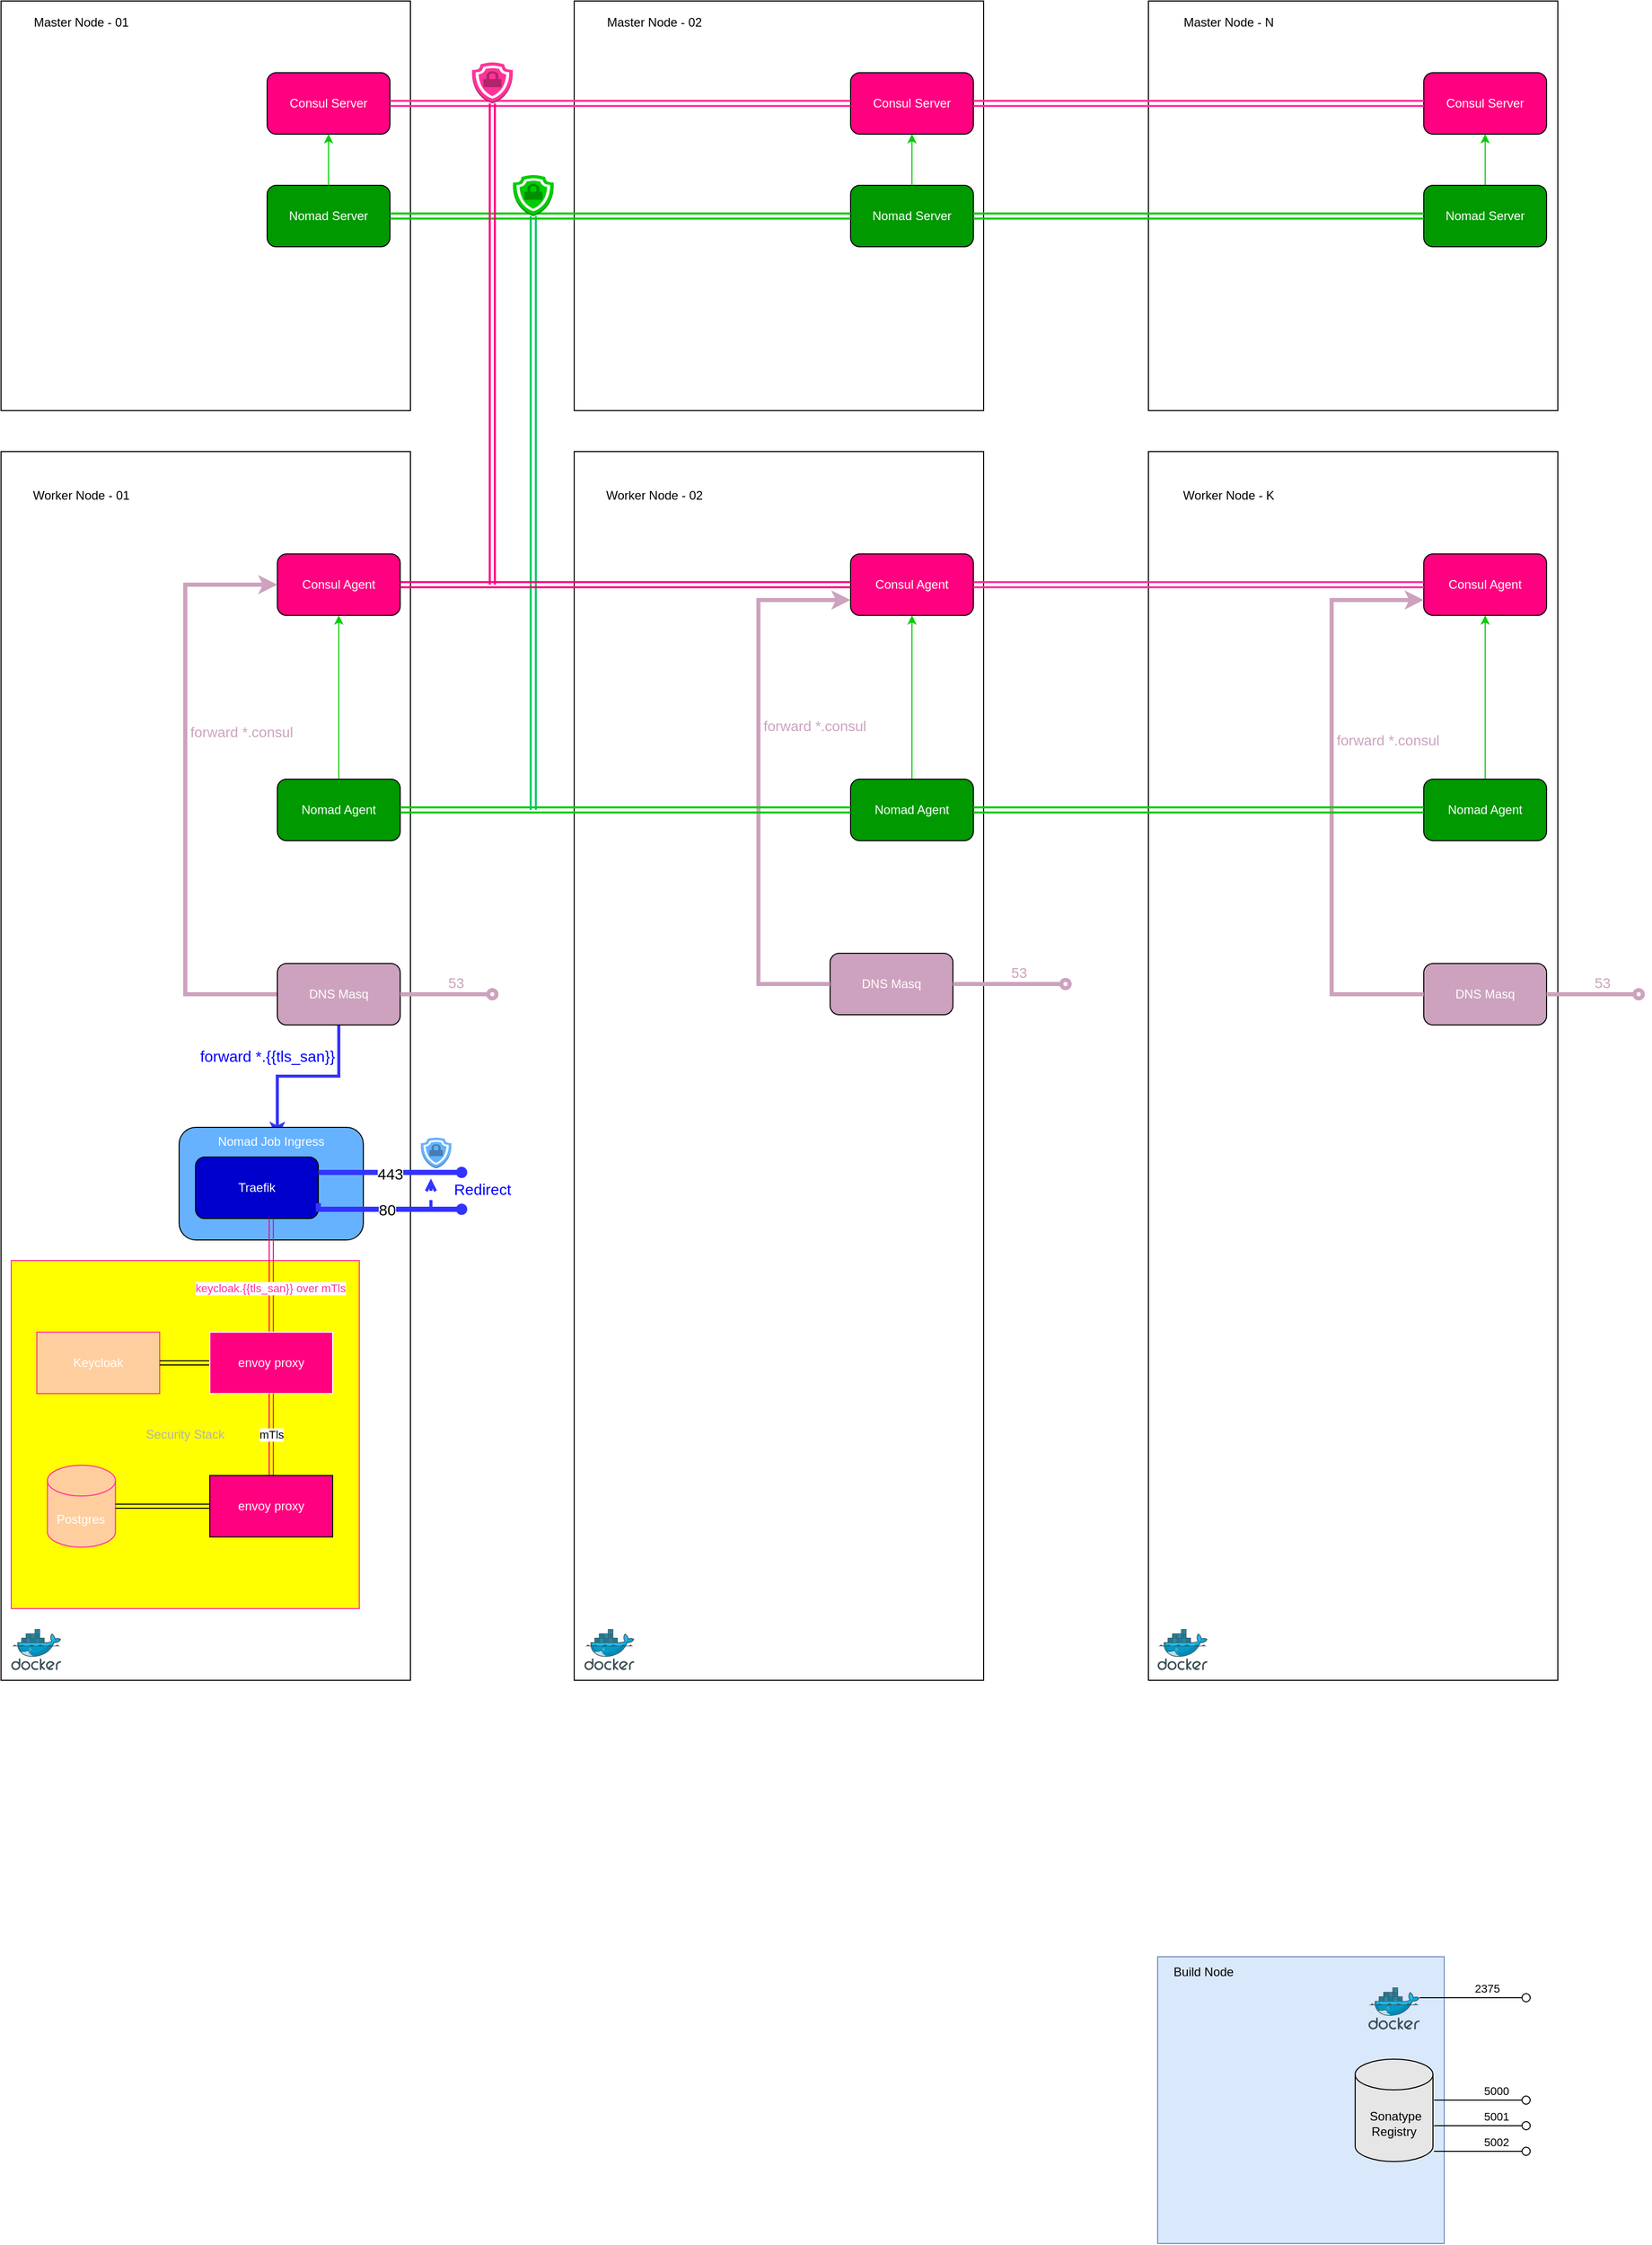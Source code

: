 <mxfile version="20.5.3" type="embed"><diagram id="6FrJkTGqepBg1Tuwh8yL" name="Seite-1"><mxGraphModel dx="869" dy="883" grid="1" gridSize="10" guides="1" tooltips="1" connect="1" arrows="1" fold="1" page="1" pageScale="1" pageWidth="827" pageHeight="1169" math="0" shadow="0"><root><mxCell id="0"/><mxCell id="1" parent="0"/><mxCell id="Fz0lCOCFPgg_8n7OzY3J-45" value="" style="group;labelBackgroundColor=none;fillColor=#66B2FF;" parent="1" vertex="1" connectable="0"><mxGeometry x="40" y="480" width="400" height="1130" as="geometry"/></mxCell><mxCell id="Fz0lCOCFPgg_8n7OzY3J-46" value="" style="whiteSpace=wrap;html=1;" parent="Fz0lCOCFPgg_8n7OzY3J-45" vertex="1"><mxGeometry width="400" height="1200" as="geometry"/></mxCell><mxCell id="Fz0lCOCFPgg_8n7OzY3J-47" value="Worker Node - 01" style="text;html=1;strokeColor=none;fillColor=none;align=center;verticalAlign=middle;whiteSpace=wrap;rounded=0;" parent="Fz0lCOCFPgg_8n7OzY3J-45" vertex="1"><mxGeometry width="157.143" height="85.714" as="geometry"/></mxCell><mxCell id="Fz0lCOCFPgg_8n7OzY3J-77" value="Consul Agent" style="rounded=1;whiteSpace=wrap;html=1;labelBackgroundColor=none;fontColor=#FFFFFF;fillColor=#FF0080;" parent="Fz0lCOCFPgg_8n7OzY3J-45" vertex="1"><mxGeometry x="270" y="100" width="120" height="60" as="geometry"/></mxCell><mxCell id="Fz0lCOCFPgg_8n7OzY3J-132" style="edgeStyle=orthogonalEdgeStyle;rounded=0;orthogonalLoop=1;jettySize=auto;html=1;exitX=0.5;exitY=0;exitDx=0;exitDy=0;strokeColor=#00CC00;fontColor=#00CC00;" parent="Fz0lCOCFPgg_8n7OzY3J-45" source="Fz0lCOCFPgg_8n7OzY3J-88" target="Fz0lCOCFPgg_8n7OzY3J-77" edge="1"><mxGeometry relative="1" as="geometry"/></mxCell><mxCell id="Fz0lCOCFPgg_8n7OzY3J-88" value="Nomad Agent" style="rounded=1;whiteSpace=wrap;html=1;labelBackgroundColor=none;fontColor=#FFFFFF;fillColor=#009900;" parent="Fz0lCOCFPgg_8n7OzY3J-45" vertex="1"><mxGeometry x="270" y="320" width="120" height="60" as="geometry"/></mxCell><mxCell id="Fz0lCOCFPgg_8n7OzY3J-195" style="edgeStyle=orthogonalEdgeStyle;rounded=0;orthogonalLoop=1;jettySize=auto;html=1;labelBackgroundColor=default;strokeColor=#CDA2BE;strokeWidth=4;fontColor=#CDA2BE;exitX=0;exitY=0.5;exitDx=0;exitDy=0;" parent="Fz0lCOCFPgg_8n7OzY3J-45" source="Fz0lCOCFPgg_8n7OzY3J-167" target="Fz0lCOCFPgg_8n7OzY3J-77" edge="1"><mxGeometry relative="1" as="geometry"><Array as="points"><mxPoint x="180" y="530"/><mxPoint x="180" y="130"/></Array></mxGeometry></mxCell><mxCell id="Fz0lCOCFPgg_8n7OzY3J-196" value="forward *.consul" style="edgeLabel;html=1;align=left;verticalAlign=middle;resizable=0;points=[];fontColor=#CDA2BE;horizontal=1;fontSize=14;" parent="Fz0lCOCFPgg_8n7OzY3J-195" vertex="1" connectable="0"><mxGeometry x="0.049" y="-3" relative="1" as="geometry"><mxPoint y="-42" as="offset"/></mxGeometry></mxCell><mxCell id="7Ig-ETmSCfWgnpEkbWxV-57" value="forward *.{{tls_san}}" style="edgeStyle=orthogonalEdgeStyle;rounded=0;orthogonalLoop=1;jettySize=auto;html=1;entryX=0.533;entryY=0.091;entryDx=0;entryDy=0;entryPerimeter=0;strokeColor=#3333FF;strokeWidth=3;fontSize=15;fontColor=#0000FF;startArrow=none;startFill=0;endArrow=classic;endFill=1;" parent="Fz0lCOCFPgg_8n7OzY3J-45" source="Fz0lCOCFPgg_8n7OzY3J-167" target="7Ig-ETmSCfWgnpEkbWxV-23" edge="1"><mxGeometry x="0.295" y="-22" relative="1" as="geometry"><Array as="points"><mxPoint x="330" y="610"/><mxPoint x="270" y="610"/></Array><mxPoint x="12" y="-20" as="offset"/></mxGeometry></mxCell><mxCell id="Fz0lCOCFPgg_8n7OzY3J-167" value="DNS Masq" style="rounded=1;whiteSpace=wrap;html=1;labelBackgroundColor=none;fontColor=#FFFFFF;fillColor=#CDA2BE;" parent="Fz0lCOCFPgg_8n7OzY3J-45" vertex="1"><mxGeometry x="270" y="500" width="120" height="60" as="geometry"/></mxCell><mxCell id="7Ig-ETmSCfWgnpEkbWxV-23" value="Nomad Job Ingress" style="rounded=1;whiteSpace=wrap;html=1;labelBackgroundColor=none;fontColor=#FFFFFF;fillColor=#66B2FF;horizontal=1;verticalAlign=top;" parent="Fz0lCOCFPgg_8n7OzY3J-45" vertex="1"><mxGeometry x="174" y="660" width="180" height="110" as="geometry"/></mxCell><mxCell id="7Ig-ETmSCfWgnpEkbWxV-47" value="Traefik" style="rounded=1;whiteSpace=wrap;html=1;labelBackgroundColor=none;fontColor=#FFFFFF;fillColor=#0000CC;" parent="Fz0lCOCFPgg_8n7OzY3J-45" vertex="1"><mxGeometry x="190" y="689" width="120" height="60" as="geometry"/></mxCell><mxCell id="TCqnnomOGF54uCqdHc-U-24" value="&lt;font color=&quot;#b3b3b3&quot;&gt;Security Stack&lt;/font&gt;" style="whiteSpace=wrap;html=1;aspect=fixed;strokeColor=#FF3399;fontColor=#FF0080;fillColor=#FFFF00;" parent="Fz0lCOCFPgg_8n7OzY3J-45" vertex="1"><mxGeometry x="10" y="790" width="340" height="340" as="geometry"/></mxCell><mxCell id="TCqnnomOGF54uCqdHc-U-25" value="&lt;font color=&quot;#ffffff&quot;&gt;Postgres&lt;/font&gt;" style="shape=cylinder3;whiteSpace=wrap;html=1;boundedLbl=1;backgroundOutline=1;size=15;strokeColor=#FF3399;fontColor=#FF0080;fillColor=#FFCE9F;" parent="Fz0lCOCFPgg_8n7OzY3J-45" vertex="1"><mxGeometry x="45.36" y="990" width="66.43" height="80" as="geometry"/></mxCell><mxCell id="TCqnnomOGF54uCqdHc-U-26" value="&lt;font color=&quot;#ffffff&quot;&gt;Keycloak&lt;/font&gt;" style="rounded=0;whiteSpace=wrap;html=1;strokeColor=#FF3399;fontColor=#FF0080;fillColor=#FFCE9F;" parent="Fz0lCOCFPgg_8n7OzY3J-45" vertex="1"><mxGeometry x="35.0" y="860" width="120" height="60" as="geometry"/></mxCell><mxCell id="OYDaS1XXCDEgUgKkVrOR-8" style="edgeStyle=orthogonalEdgeStyle;shape=link;rounded=0;orthogonalLoop=1;jettySize=auto;html=1;" parent="Fz0lCOCFPgg_8n7OzY3J-45" source="OYDaS1XXCDEgUgKkVrOR-2" target="TCqnnomOGF54uCqdHc-U-26" edge="1"><mxGeometry relative="1" as="geometry"/></mxCell><mxCell id="OYDaS1XXCDEgUgKkVrOR-9" style="edgeStyle=orthogonalEdgeStyle;shape=link;rounded=0;orthogonalLoop=1;jettySize=auto;html=1;entryX=0.617;entryY=1;entryDx=0;entryDy=0;entryPerimeter=0;strokeColor=#FF0080;fontColor=#FFFFFF;" parent="Fz0lCOCFPgg_8n7OzY3J-45" source="OYDaS1XXCDEgUgKkVrOR-2" target="7Ig-ETmSCfWgnpEkbWxV-47" edge="1"><mxGeometry relative="1" as="geometry"/></mxCell><mxCell id="OYDaS1XXCDEgUgKkVrOR-10" value="&lt;font color=&quot;#ff3399&quot;&gt;keycloak.{{tls_san}} over mTls&lt;/font&gt;" style="edgeLabel;html=1;align=center;verticalAlign=middle;resizable=0;points=[];fontColor=#FFFFFF;" parent="OYDaS1XXCDEgUgKkVrOR-9" vertex="1" connectable="0"><mxGeometry x="-0.225" y="1" relative="1" as="geometry"><mxPoint as="offset"/></mxGeometry></mxCell><mxCell id="OYDaS1XXCDEgUgKkVrOR-2" value="&lt;font color=&quot;#ffffff&quot;&gt;envoy proxy&lt;/font&gt;" style="rounded=0;whiteSpace=wrap;html=1;fillColor=#FF0080;strokeColor=#FFFFFF;" parent="Fz0lCOCFPgg_8n7OzY3J-45" vertex="1"><mxGeometry x="204" y="860" width="120" height="60" as="geometry"/></mxCell><mxCell id="OYDaS1XXCDEgUgKkVrOR-5" style="edgeStyle=orthogonalEdgeStyle;rounded=0;orthogonalLoop=1;jettySize=auto;html=1;shape=link;" parent="Fz0lCOCFPgg_8n7OzY3J-45" source="OYDaS1XXCDEgUgKkVrOR-3" target="TCqnnomOGF54uCqdHc-U-25" edge="1"><mxGeometry relative="1" as="geometry"/></mxCell><mxCell id="OYDaS1XXCDEgUgKkVrOR-7" value="mTls" style="edgeStyle=orthogonalEdgeStyle;shape=link;rounded=0;orthogonalLoop=1;jettySize=auto;html=1;strokeColor=#FF0080;" parent="Fz0lCOCFPgg_8n7OzY3J-45" source="OYDaS1XXCDEgUgKkVrOR-3" target="OYDaS1XXCDEgUgKkVrOR-2" edge="1"><mxGeometry relative="1" as="geometry"/></mxCell><mxCell id="OYDaS1XXCDEgUgKkVrOR-3" value="&lt;font color=&quot;#ffffff&quot;&gt;envoy proxy&lt;br&gt;&lt;/font&gt;" style="rounded=0;whiteSpace=wrap;html=1;fillColor=#FF0080;" parent="Fz0lCOCFPgg_8n7OzY3J-45" vertex="1"><mxGeometry x="204" y="1000" width="120" height="60" as="geometry"/></mxCell><mxCell id="Fz0lCOCFPgg_8n7OzY3J-48" value="" style="group" parent="1" vertex="1" connectable="0"><mxGeometry x="600" y="40" width="400" height="430" as="geometry"/></mxCell><mxCell id="Fz0lCOCFPgg_8n7OzY3J-49" value="" style="whiteSpace=wrap;html=1;aspect=fixed;" parent="Fz0lCOCFPgg_8n7OzY3J-48" vertex="1"><mxGeometry width="400" height="400" as="geometry"/></mxCell><mxCell id="Fz0lCOCFPgg_8n7OzY3J-50" value="Master Node - 02" style="text;html=1;strokeColor=none;fillColor=none;align=center;verticalAlign=middle;whiteSpace=wrap;rounded=0;" parent="Fz0lCOCFPgg_8n7OzY3J-48" vertex="1"><mxGeometry width="157.143" height="42.857" as="geometry"/></mxCell><mxCell id="Fz0lCOCFPgg_8n7OzY3J-67" value="Consul Server" style="rounded=1;whiteSpace=wrap;html=1;labelBackgroundColor=none;fontColor=#FFFFFF;fillColor=#FF0080;" parent="Fz0lCOCFPgg_8n7OzY3J-48" vertex="1"><mxGeometry x="270" y="70" width="120" height="60" as="geometry"/></mxCell><mxCell id="Fz0lCOCFPgg_8n7OzY3J-86" value="Nomad Server" style="rounded=1;whiteSpace=wrap;html=1;labelBackgroundColor=none;fontColor=#FFFFFF;fillColor=#009900;" parent="Fz0lCOCFPgg_8n7OzY3J-48" vertex="1"><mxGeometry x="270" y="180" width="120" height="60" as="geometry"/></mxCell><mxCell id="Fz0lCOCFPgg_8n7OzY3J-123" style="edgeStyle=orthogonalEdgeStyle;rounded=0;orthogonalLoop=1;jettySize=auto;html=1;exitX=0.5;exitY=0;exitDx=0;exitDy=0;fontColor=#FFFFFF;strokeColor=#00CC00;" parent="Fz0lCOCFPgg_8n7OzY3J-48" source="Fz0lCOCFPgg_8n7OzY3J-86" target="Fz0lCOCFPgg_8n7OzY3J-67" edge="1"><mxGeometry relative="1" as="geometry"/></mxCell><mxCell id="Fz0lCOCFPgg_8n7OzY3J-51" value="" style="group" parent="1" vertex="1" connectable="0"><mxGeometry x="1161" y="40" width="400" height="400" as="geometry"/></mxCell><mxCell id="Fz0lCOCFPgg_8n7OzY3J-52" value="" style="whiteSpace=wrap;html=1;aspect=fixed;" parent="Fz0lCOCFPgg_8n7OzY3J-51" vertex="1"><mxGeometry width="400" height="400" as="geometry"/></mxCell><mxCell id="Fz0lCOCFPgg_8n7OzY3J-53" value="Master Node - N" style="text;html=1;strokeColor=none;fillColor=none;align=center;verticalAlign=middle;whiteSpace=wrap;rounded=0;" parent="Fz0lCOCFPgg_8n7OzY3J-51" vertex="1"><mxGeometry width="157.143" height="42.857" as="geometry"/></mxCell><mxCell id="Fz0lCOCFPgg_8n7OzY3J-68" value="Consul Server" style="rounded=1;whiteSpace=wrap;html=1;labelBackgroundColor=none;fontColor=#FFFFFF;fillColor=#FF0080;" parent="Fz0lCOCFPgg_8n7OzY3J-51" vertex="1"><mxGeometry x="269" y="70" width="120" height="60" as="geometry"/></mxCell><mxCell id="Fz0lCOCFPgg_8n7OzY3J-124" style="edgeStyle=orthogonalEdgeStyle;rounded=0;orthogonalLoop=1;jettySize=auto;html=1;exitX=0.5;exitY=0;exitDx=0;exitDy=0;fontColor=#FFFFFF;strokeColor=#00CC00;" parent="Fz0lCOCFPgg_8n7OzY3J-51" source="Fz0lCOCFPgg_8n7OzY3J-87" target="Fz0lCOCFPgg_8n7OzY3J-68" edge="1"><mxGeometry relative="1" as="geometry"/></mxCell><mxCell id="Fz0lCOCFPgg_8n7OzY3J-87" value="Nomad Server" style="rounded=1;whiteSpace=wrap;html=1;labelBackgroundColor=none;fontColor=#FFFFFF;fillColor=#009900;" parent="Fz0lCOCFPgg_8n7OzY3J-51" vertex="1"><mxGeometry x="269" y="180" width="120" height="60" as="geometry"/></mxCell><mxCell id="Fz0lCOCFPgg_8n7OzY3J-54" value="" style="group" parent="1" vertex="1" connectable="0"><mxGeometry x="600" y="480" width="400" height="870" as="geometry"/></mxCell><mxCell id="Fz0lCOCFPgg_8n7OzY3J-55" value="" style="whiteSpace=wrap;html=1;" parent="Fz0lCOCFPgg_8n7OzY3J-54" vertex="1"><mxGeometry width="400" height="1200" as="geometry"/></mxCell><mxCell id="Fz0lCOCFPgg_8n7OzY3J-56" value="Worker Node - 02" style="text;html=1;strokeColor=none;fillColor=none;align=center;verticalAlign=middle;whiteSpace=wrap;rounded=0;" parent="Fz0lCOCFPgg_8n7OzY3J-54" vertex="1"><mxGeometry width="157.143" height="85.714" as="geometry"/></mxCell><mxCell id="Fz0lCOCFPgg_8n7OzY3J-84" value="Consul Agent" style="rounded=1;whiteSpace=wrap;html=1;labelBackgroundColor=none;fontColor=#FFFFFF;fillColor=#FF0080;" parent="Fz0lCOCFPgg_8n7OzY3J-54" vertex="1"><mxGeometry x="270" y="100" width="120" height="60" as="geometry"/></mxCell><mxCell id="Fz0lCOCFPgg_8n7OzY3J-133" style="edgeStyle=orthogonalEdgeStyle;rounded=0;orthogonalLoop=1;jettySize=auto;html=1;exitX=0.5;exitY=0;exitDx=0;exitDy=0;strokeColor=#00CC00;fontColor=#00CC00;" parent="Fz0lCOCFPgg_8n7OzY3J-54" source="Fz0lCOCFPgg_8n7OzY3J-101" target="Fz0lCOCFPgg_8n7OzY3J-84" edge="1"><mxGeometry relative="1" as="geometry"/></mxCell><mxCell id="Fz0lCOCFPgg_8n7OzY3J-101" value="Nomad Agent" style="rounded=1;whiteSpace=wrap;html=1;labelBackgroundColor=none;fontColor=#FFFFFF;fillColor=#009900;" parent="Fz0lCOCFPgg_8n7OzY3J-54" vertex="1"><mxGeometry x="270" y="320" width="120" height="60" as="geometry"/></mxCell><mxCell id="Fz0lCOCFPgg_8n7OzY3J-176" value="DNS Masq" style="rounded=1;whiteSpace=wrap;html=1;labelBackgroundColor=none;fontColor=#FFFFFF;fillColor=#CDA2BE;" parent="Fz0lCOCFPgg_8n7OzY3J-54" vertex="1"><mxGeometry x="250" y="490" width="120" height="60" as="geometry"/></mxCell><mxCell id="Fz0lCOCFPgg_8n7OzY3J-197" style="edgeStyle=orthogonalEdgeStyle;rounded=0;orthogonalLoop=1;jettySize=auto;html=1;entryX=0;entryY=0.75;entryDx=0;entryDy=0;labelBackgroundColor=default;strokeColor=#CDA2BE;strokeWidth=4;fontColor=#CDA2BE;exitX=0;exitY=0.5;exitDx=0;exitDy=0;" parent="Fz0lCOCFPgg_8n7OzY3J-54" source="Fz0lCOCFPgg_8n7OzY3J-176" target="Fz0lCOCFPgg_8n7OzY3J-84" edge="1"><mxGeometry relative="1" as="geometry"><mxPoint x="270" y="580.074" as="sourcePoint"/><mxPoint x="270" y="179.92" as="targetPoint"/><Array as="points"><mxPoint x="180" y="520"/><mxPoint x="180" y="145"/></Array></mxGeometry></mxCell><mxCell id="Fz0lCOCFPgg_8n7OzY3J-198" value="forward *.consul" style="edgeLabel;html=1;align=left;verticalAlign=middle;resizable=0;points=[];fontColor=#CDA2BE;horizontal=1;fontSize=14;" parent="Fz0lCOCFPgg_8n7OzY3J-197" vertex="1" connectable="0"><mxGeometry x="0.049" y="-3" relative="1" as="geometry"><mxPoint y="-42" as="offset"/></mxGeometry></mxCell><mxCell id="Fz0lCOCFPgg_8n7OzY3J-57" value="" style="group;fontSize=14;fontColor=#CDA2BE;" parent="1" vertex="1" connectable="0"><mxGeometry x="1161" y="480" width="400" height="880" as="geometry"/></mxCell><mxCell id="Fz0lCOCFPgg_8n7OzY3J-58" value="" style="whiteSpace=wrap;html=1;" parent="Fz0lCOCFPgg_8n7OzY3J-57" vertex="1"><mxGeometry width="400" height="1200" as="geometry"/></mxCell><mxCell id="Fz0lCOCFPgg_8n7OzY3J-59" value="Worker Node - K" style="text;html=1;strokeColor=none;fillColor=none;align=center;verticalAlign=middle;whiteSpace=wrap;rounded=0;" parent="Fz0lCOCFPgg_8n7OzY3J-57" vertex="1"><mxGeometry width="157.143" height="85.714" as="geometry"/></mxCell><mxCell id="Fz0lCOCFPgg_8n7OzY3J-83" value="Consul Agent" style="rounded=1;whiteSpace=wrap;html=1;labelBackgroundColor=none;fontColor=#FFFFFF;fillColor=#FF0080;" parent="Fz0lCOCFPgg_8n7OzY3J-57" vertex="1"><mxGeometry x="269" y="100" width="120" height="60" as="geometry"/></mxCell><mxCell id="Fz0lCOCFPgg_8n7OzY3J-134" style="edgeStyle=orthogonalEdgeStyle;rounded=0;orthogonalLoop=1;jettySize=auto;html=1;exitX=0.5;exitY=0;exitDx=0;exitDy=0;strokeColor=#00CC00;fontColor=#00CC00;" parent="Fz0lCOCFPgg_8n7OzY3J-57" source="Fz0lCOCFPgg_8n7OzY3J-102" target="Fz0lCOCFPgg_8n7OzY3J-83" edge="1"><mxGeometry relative="1" as="geometry"/></mxCell><mxCell id="Fz0lCOCFPgg_8n7OzY3J-102" value="Nomad Agent" style="rounded=1;whiteSpace=wrap;html=1;labelBackgroundColor=none;fontColor=#FFFFFF;fillColor=#009900;" parent="Fz0lCOCFPgg_8n7OzY3J-57" vertex="1"><mxGeometry x="269" y="320" width="120" height="60" as="geometry"/></mxCell><mxCell id="Fz0lCOCFPgg_8n7OzY3J-177" value="DNS Masq" style="rounded=1;whiteSpace=wrap;html=1;labelBackgroundColor=none;fontColor=#FFFFFF;fillColor=#CDA2BE;" parent="Fz0lCOCFPgg_8n7OzY3J-57" vertex="1"><mxGeometry x="269" y="500" width="120" height="60" as="geometry"/></mxCell><mxCell id="Fz0lCOCFPgg_8n7OzY3J-199" style="edgeStyle=orthogonalEdgeStyle;rounded=0;orthogonalLoop=1;jettySize=auto;html=1;labelBackgroundColor=default;strokeColor=#CDA2BE;strokeWidth=4;fontColor=#CDA2BE;entryX=0;entryY=0.75;entryDx=0;entryDy=0;" parent="Fz0lCOCFPgg_8n7OzY3J-57" target="Fz0lCOCFPgg_8n7OzY3J-83" edge="1"><mxGeometry relative="1" as="geometry"><mxPoint x="269" y="530" as="sourcePoint"/><mxPoint x="269" y="160.107" as="targetPoint"/><Array as="points"><mxPoint x="269" y="530"/><mxPoint x="179" y="530"/><mxPoint x="179" y="145"/></Array></mxGeometry></mxCell><mxCell id="Fz0lCOCFPgg_8n7OzY3J-200" value="forward *.consul" style="edgeLabel;html=1;align=left;verticalAlign=middle;resizable=0;points=[];fontColor=#CDA2BE;horizontal=1;fontSize=14;" parent="Fz0lCOCFPgg_8n7OzY3J-199" vertex="1" connectable="0"><mxGeometry x="0.049" y="-3" relative="1" as="geometry"><mxPoint y="-42" as="offset"/></mxGeometry></mxCell><mxCell id="Fz0lCOCFPgg_8n7OzY3J-138" style="edgeStyle=orthogonalEdgeStyle;shape=link;rounded=0;orthogonalLoop=1;jettySize=auto;html=1;strokeColor=#FF3399;strokeWidth=2;fontColor=#00CC00;" parent="1" source="Fz0lCOCFPgg_8n7OzY3J-67" target="Fz0lCOCFPgg_8n7OzY3J-68" edge="1"><mxGeometry relative="1" as="geometry"/></mxCell><mxCell id="Fz0lCOCFPgg_8n7OzY3J-140" style="edgeStyle=orthogonalEdgeStyle;shape=link;rounded=0;orthogonalLoop=1;jettySize=auto;html=1;strokeColor=#FF3399;strokeWidth=2;fontColor=#00CC00;" parent="1" source="Fz0lCOCFPgg_8n7OzY3J-84" target="Fz0lCOCFPgg_8n7OzY3J-83" edge="1"><mxGeometry relative="1" as="geometry"/></mxCell><mxCell id="Fz0lCOCFPgg_8n7OzY3J-141" style="edgeStyle=orthogonalEdgeStyle;shape=link;rounded=0;orthogonalLoop=1;jettySize=auto;html=1;strokeColor=#00CC00;strokeWidth=2;fontColor=#00CC00;" parent="1" source="Fz0lCOCFPgg_8n7OzY3J-88" target="Fz0lCOCFPgg_8n7OzY3J-101" edge="1"><mxGeometry relative="1" as="geometry"/></mxCell><mxCell id="Fz0lCOCFPgg_8n7OzY3J-142" style="edgeStyle=orthogonalEdgeStyle;shape=link;rounded=0;orthogonalLoop=1;jettySize=auto;html=1;strokeColor=#00CC00;strokeWidth=2;fontColor=#00CC00;" parent="1" source="Fz0lCOCFPgg_8n7OzY3J-101" target="Fz0lCOCFPgg_8n7OzY3J-102" edge="1"><mxGeometry relative="1" as="geometry"/></mxCell><mxCell id="Fz0lCOCFPgg_8n7OzY3J-144" style="edgeStyle=orthogonalEdgeStyle;shape=link;rounded=0;orthogonalLoop=1;jettySize=auto;html=1;strokeColor=#00CC00;strokeWidth=2;fontColor=#00CC00;" parent="1" source="Fz0lCOCFPgg_8n7OzY3J-86" target="Fz0lCOCFPgg_8n7OzY3J-87" edge="1"><mxGeometry relative="1" as="geometry"/></mxCell><mxCell id="x0Fxw4ORqw18cPwXKs9--3" value="" style="whiteSpace=wrap;html=1;aspect=fixed;" parent="1" vertex="1"><mxGeometry x="40" y="40" width="400" height="400" as="geometry"/></mxCell><mxCell id="x0Fxw4ORqw18cPwXKs9--9" value="Master Node - 01" style="text;html=1;strokeColor=none;fillColor=none;align=center;verticalAlign=middle;whiteSpace=wrap;rounded=0;" parent="1" vertex="1"><mxGeometry x="40" y="40" width="157.143" height="42.857" as="geometry"/></mxCell><mxCell id="Fz0lCOCFPgg_8n7OzY3J-66" value="Consul Server" style="rounded=1;whiteSpace=wrap;html=1;labelBackgroundColor=none;fontColor=#FFFFFF;fillColor=#FF0080;" parent="1" vertex="1"><mxGeometry x="300" y="110" width="120" height="60" as="geometry"/></mxCell><mxCell id="Fz0lCOCFPgg_8n7OzY3J-85" value="Nomad Server" style="rounded=1;whiteSpace=wrap;html=1;labelBackgroundColor=none;fontColor=#FFFFFF;fillColor=#009900;" parent="1" vertex="1"><mxGeometry x="300" y="220" width="120" height="60" as="geometry"/></mxCell><mxCell id="Fz0lCOCFPgg_8n7OzY3J-122" style="edgeStyle=orthogonalEdgeStyle;rounded=0;orthogonalLoop=1;jettySize=auto;html=1;fontColor=#FFFFFF;strokeColor=#00CC00;" parent="1" source="Fz0lCOCFPgg_8n7OzY3J-85" target="Fz0lCOCFPgg_8n7OzY3J-66" edge="1"><mxGeometry relative="1" as="geometry"/></mxCell><mxCell id="Fz0lCOCFPgg_8n7OzY3J-148" value="" style="endArrow=classic;startArrow=classic;html=1;rounded=0;strokeColor=#00CC66;strokeWidth=2;fontColor=#00CC00;shape=link;" parent="1" edge="1"><mxGeometry width="50" height="50" relative="1" as="geometry"><mxPoint x="560" y="830" as="sourcePoint"/><mxPoint x="560" y="250" as="targetPoint"/></mxGeometry></mxCell><mxCell id="Fz0lCOCFPgg_8n7OzY3J-137" style="edgeStyle=orthogonalEdgeStyle;rounded=0;orthogonalLoop=1;jettySize=auto;html=1;strokeColor=#FF3399;fontColor=#00CC00;strokeWidth=2;shape=link;" parent="1" source="Fz0lCOCFPgg_8n7OzY3J-66" target="Fz0lCOCFPgg_8n7OzY3J-67" edge="1"><mxGeometry relative="1" as="geometry"/></mxCell><mxCell id="Fz0lCOCFPgg_8n7OzY3J-143" style="edgeStyle=orthogonalEdgeStyle;shape=link;rounded=0;orthogonalLoop=1;jettySize=auto;html=1;strokeColor=#00CC00;strokeWidth=2;fontColor=#00CC00;" parent="1" source="Fz0lCOCFPgg_8n7OzY3J-85" target="Fz0lCOCFPgg_8n7OzY3J-86" edge="1"><mxGeometry relative="1" as="geometry"/></mxCell><mxCell id="Fz0lCOCFPgg_8n7OzY3J-146" style="edgeStyle=orthogonalEdgeStyle;shape=link;rounded=0;orthogonalLoop=1;jettySize=auto;html=1;strokeColor=#FF0080;strokeWidth=2;fontColor=#00CC00;" parent="1" source="Fz0lCOCFPgg_8n7OzY3J-77" target="Fz0lCOCFPgg_8n7OzY3J-84" edge="1"><mxGeometry relative="1" as="geometry"/></mxCell><mxCell id="Fz0lCOCFPgg_8n7OzY3J-147" value="" style="endArrow=classic;startArrow=classic;html=1;rounded=0;strokeColor=#FF0080;strokeWidth=2;fontColor=#00CC00;shape=link;" parent="1" edge="1"><mxGeometry width="50" height="50" relative="1" as="geometry"><mxPoint x="520" y="610" as="sourcePoint"/><mxPoint x="520" y="140" as="targetPoint"/></mxGeometry></mxCell><mxCell id="Fz0lCOCFPgg_8n7OzY3J-201" value="" style="group" parent="1" vertex="1" connectable="0"><mxGeometry x="1170" y="1950" width="360" height="280" as="geometry"/></mxCell><mxCell id="x0Fxw4ORqw18cPwXKs9--8" value="" style="group;fillColor=#E6E6E6;" parent="Fz0lCOCFPgg_8n7OzY3J-201" vertex="1" connectable="0"><mxGeometry width="280" height="280" as="geometry"/></mxCell><mxCell id="x0Fxw4ORqw18cPwXKs9--1" value="" style="whiteSpace=wrap;html=1;aspect=fixed;fillColor=#dae8fc;strokeColor=#6c8ebf;" parent="x0Fxw4ORqw18cPwXKs9--8" vertex="1"><mxGeometry width="280" height="280" as="geometry"/></mxCell><mxCell id="x0Fxw4ORqw18cPwXKs9--7" value="Build Node" style="text;html=1;strokeColor=none;fillColor=none;align=center;verticalAlign=middle;whiteSpace=wrap;rounded=0;" parent="x0Fxw4ORqw18cPwXKs9--8" vertex="1"><mxGeometry width="90" height="30" as="geometry"/></mxCell><mxCell id="Fz0lCOCFPgg_8n7OzY3J-1" value="" style="sketch=0;aspect=fixed;html=1;points=[];align=center;image;fontSize=12;image=img/lib/mscae/Docker.svg;labelPosition=center;verticalLabelPosition=top;verticalAlign=bottom;labelBackgroundColor=none;" parent="x0Fxw4ORqw18cPwXKs9--8" vertex="1"><mxGeometry x="206" y="30" width="50" height="41" as="geometry"/></mxCell><mxCell id="Fz0lCOCFPgg_8n7OzY3J-4" value="&lt;span style=&quot;background-color: initial;&quot;&gt;&amp;nbsp;Sonatype Registry&lt;/span&gt;" style="shape=cylinder3;whiteSpace=wrap;html=1;boundedLbl=1;backgroundOutline=1;size=15;labelBackgroundColor=none;fontColor=none;fillColor=#E6E6E6;" parent="x0Fxw4ORqw18cPwXKs9--8" vertex="1"><mxGeometry x="193" y="100" width="76" height="100" as="geometry"/></mxCell><mxCell id="Fz0lCOCFPgg_8n7OzY3J-6" value="2375" style="html=1;verticalAlign=bottom;labelBackgroundColor=none;endArrow=oval;endFill=0;endSize=8;rounded=0;fontColor=none;align=left;" parent="Fz0lCOCFPgg_8n7OzY3J-201" edge="1"><mxGeometry width="160" relative="1" as="geometry"><mxPoint x="256" y="40" as="sourcePoint"/><mxPoint x="360" y="40" as="targetPoint"/></mxGeometry></mxCell><mxCell id="Fz0lCOCFPgg_8n7OzY3J-7" value="5000" style="html=1;verticalAlign=bottom;labelBackgroundColor=none;endArrow=oval;endFill=0;endSize=8;rounded=0;fontColor=none;align=left;" parent="Fz0lCOCFPgg_8n7OzY3J-201" edge="1"><mxGeometry x="0.048" width="160" relative="1" as="geometry"><mxPoint x="270" y="140" as="sourcePoint"/><mxPoint x="360" y="140" as="targetPoint"/><mxPoint as="offset"/></mxGeometry></mxCell><mxCell id="Fz0lCOCFPgg_8n7OzY3J-8" value="5001" style="html=1;verticalAlign=bottom;labelBackgroundColor=none;endArrow=oval;endFill=0;endSize=8;rounded=0;fontColor=none;align=left;" parent="Fz0lCOCFPgg_8n7OzY3J-201" edge="1"><mxGeometry x="0.048" width="160" relative="1" as="geometry"><mxPoint x="270" y="165" as="sourcePoint"/><mxPoint x="360" y="165" as="targetPoint"/><mxPoint as="offset"/></mxGeometry></mxCell><mxCell id="Fz0lCOCFPgg_8n7OzY3J-10" value="5002" style="html=1;verticalAlign=bottom;labelBackgroundColor=none;endArrow=oval;endFill=0;endSize=8;rounded=0;fontColor=none;align=left;" parent="Fz0lCOCFPgg_8n7OzY3J-201" edge="1"><mxGeometry x="0.048" width="160" relative="1" as="geometry"><mxPoint x="270" y="190" as="sourcePoint"/><mxPoint x="360" y="190" as="targetPoint"/><mxPoint as="offset"/></mxGeometry></mxCell><mxCell id="7Ig-ETmSCfWgnpEkbWxV-3" value="53" style="html=1;verticalAlign=bottom;labelBackgroundColor=none;endArrow=oval;endFill=0;endSize=8;rounded=0;fontColor=#CDA2BE;align=left;strokeColor=#CDA2BE;strokeWidth=4;fontSize=14;exitX=1;exitY=0.5;exitDx=0;exitDy=0;" parent="1" source="Fz0lCOCFPgg_8n7OzY3J-176" edge="1"><mxGeometry width="160" relative="1" as="geometry"><mxPoint x="990" y="920" as="sourcePoint"/><mxPoint x="1080" y="1000" as="targetPoint"/><Array as="points"><mxPoint x="1040" y="1000"/></Array></mxGeometry></mxCell><mxCell id="7Ig-ETmSCfWgnpEkbWxV-4" value="53" style="html=1;verticalAlign=bottom;labelBackgroundColor=none;endArrow=oval;endFill=0;endSize=8;rounded=0;fontColor=#CDA2BE;align=left;strokeColor=#CDA2BE;strokeWidth=4;fontSize=14;exitX=1;exitY=0.5;exitDx=0;exitDy=0;" parent="1" source="Fz0lCOCFPgg_8n7OzY3J-167" edge="1"><mxGeometry width="160" relative="1" as="geometry"><mxPoint x="430" y="1040" as="sourcePoint"/><mxPoint x="520" y="1010" as="targetPoint"/><Array as="points"><mxPoint x="480" y="1010"/></Array></mxGeometry></mxCell><mxCell id="7Ig-ETmSCfWgnpEkbWxV-6" value="53" style="html=1;verticalAlign=bottom;labelBackgroundColor=none;endArrow=oval;endFill=0;endSize=8;rounded=0;fontColor=#CDA2BE;align=left;strokeColor=#CDA2BE;strokeWidth=4;fontSize=14;" parent="1" edge="1"><mxGeometry width="160" relative="1" as="geometry"><mxPoint x="1550" y="1010" as="sourcePoint"/><mxPoint x="1640" y="1010" as="targetPoint"/><Array as="points"/></mxGeometry></mxCell><mxCell id="7Ig-ETmSCfWgnpEkbWxV-49" value="443" style="edgeStyle=orthogonalEdgeStyle;rounded=0;orthogonalLoop=1;jettySize=auto;html=1;fontSize=15;endArrow=oval;endFill=1;strokeWidth=5;strokeColor=#3333FF;exitX=1;exitY=0.25;exitDx=0;exitDy=0;" parent="1" source="7Ig-ETmSCfWgnpEkbWxV-47" edge="1"><mxGeometry relative="1" as="geometry"><mxPoint x="490" y="1184" as="targetPoint"/><mxPoint x="500" y="1140" as="sourcePoint"/></mxGeometry></mxCell><mxCell id="7Ig-ETmSCfWgnpEkbWxV-50" value="80" style="edgeStyle=orthogonalEdgeStyle;rounded=0;orthogonalLoop=1;jettySize=auto;html=1;fontSize=15;endArrow=oval;endFill=1;strokeWidth=5;strokeColor=#3333FF;exitX=1;exitY=0.75;exitDx=0;exitDy=0;" parent="1" source="7Ig-ETmSCfWgnpEkbWxV-47" edge="1"><mxGeometry relative="1" as="geometry"><mxPoint x="490" y="1220" as="targetPoint"/><mxPoint x="290" y="1230" as="sourcePoint"/><Array as="points"><mxPoint x="350" y="1220"/></Array></mxGeometry></mxCell><mxCell id="7Ig-ETmSCfWgnpEkbWxV-51" value="" style="outlineConnect=0;dashed=0;verticalLabelPosition=bottom;verticalAlign=top;align=center;html=1;shape=mxgraph.aws3.ssl_padlock;fillColor=#66B2FF;gradientColor=none;fontSize=15;fontColor=#0000FF;strokeColor=#3333FF;" parent="1" vertex="1"><mxGeometry x="450" y="1150" width="30" height="30" as="geometry"/></mxCell><mxCell id="7Ig-ETmSCfWgnpEkbWxV-54" value="Redirect" style="endArrow=open;dashed=1;html=1;strokeWidth=3;rounded=0;strokeColor=#3333FF;fontSize=15;fontColor=#0000FF;endFill=0;" parent="1" edge="1"><mxGeometry x="0.333" y="-50" width="50" height="50" relative="1" as="geometry"><mxPoint x="460" y="1220" as="sourcePoint"/><mxPoint x="460" y="1190" as="targetPoint"/><mxPoint as="offset"/></mxGeometry></mxCell><mxCell id="TCqnnomOGF54uCqdHc-U-15" value="" style="outlineConnect=0;dashed=0;verticalLabelPosition=bottom;verticalAlign=top;align=center;html=1;shape=mxgraph.aws3.ssl_padlock;fillColor=#FF3399;gradientColor=none;strokeColor=#FF3399;fontColor=#FF0080;" parent="1" vertex="1"><mxGeometry x="500" y="100" width="40" height="40" as="geometry"/></mxCell><mxCell id="TCqnnomOGF54uCqdHc-U-16" value="" style="outlineConnect=0;dashed=0;verticalLabelPosition=bottom;verticalAlign=top;align=center;html=1;shape=mxgraph.aws3.ssl_padlock;fillColor=#00CC00;gradientColor=none;strokeColor=#FF3399;fontColor=#FF0080;" parent="1" vertex="1"><mxGeometry x="540" y="210" width="40" height="40" as="geometry"/></mxCell><mxCell id="Fz0lCOCFPgg_8n7OzY3J-60" value="" style="sketch=0;aspect=fixed;html=1;points=[];align=center;image;fontSize=12;image=img/lib/mscae/Docker.svg;labelPosition=center;verticalLabelPosition=top;verticalAlign=bottom;labelBackgroundColor=none;" parent="1" vertex="1"><mxGeometry x="50" y="1630" width="48.78" height="40" as="geometry"/></mxCell><mxCell id="Fz0lCOCFPgg_8n7OzY3J-61" value="" style="sketch=0;aspect=fixed;html=1;points=[];align=center;image;fontSize=12;image=img/lib/mscae/Docker.svg;labelPosition=center;verticalLabelPosition=top;verticalAlign=bottom;labelBackgroundColor=none;" parent="1" vertex="1"><mxGeometry x="610" y="1630" width="48.78" height="40" as="geometry"/></mxCell><mxCell id="Fz0lCOCFPgg_8n7OzY3J-62" value="" style="sketch=0;html=1;points=[];align=center;image;fontSize=12;image=img/lib/mscae/Docker.svg;labelPosition=center;verticalLabelPosition=top;verticalAlign=bottom;labelBackgroundColor=none;aspect=fixed;" parent="1" vertex="1"><mxGeometry x="1170" y="1630" width="48.78" height="40" as="geometry"/></mxCell></root></mxGraphModel></diagram></mxfile>